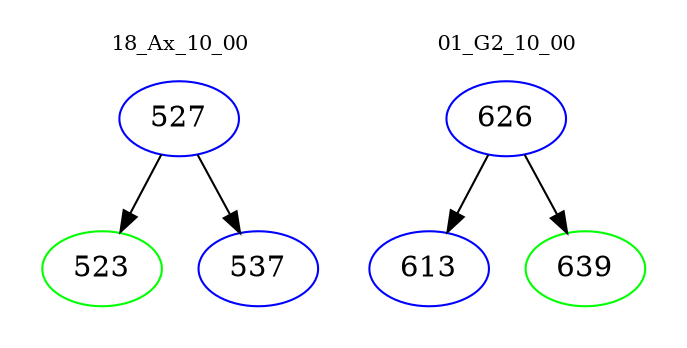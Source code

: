 digraph{
subgraph cluster_0 {
color = white
label = "18_Ax_10_00";
fontsize=10;
T0_527 [label="527", color="blue"]
T0_527 -> T0_523 [color="black"]
T0_523 [label="523", color="green"]
T0_527 -> T0_537 [color="black"]
T0_537 [label="537", color="blue"]
}
subgraph cluster_1 {
color = white
label = "01_G2_10_00";
fontsize=10;
T1_626 [label="626", color="blue"]
T1_626 -> T1_613 [color="black"]
T1_613 [label="613", color="blue"]
T1_626 -> T1_639 [color="black"]
T1_639 [label="639", color="green"]
}
}
